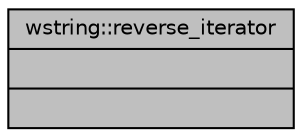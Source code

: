 digraph "wstring::reverse_iterator"
{
 // INTERACTIVE_SVG=YES
  bgcolor="transparent";
  edge [fontname="Helvetica",fontsize="10",labelfontname="Helvetica",labelfontsize="10"];
  node [fontname="Helvetica",fontsize="10",shape=record];
  Node1 [label="{wstring::reverse_iterator\n||}",height=0.2,width=0.4,color="black", fillcolor="grey75", style="filled", fontcolor="black"];
}
